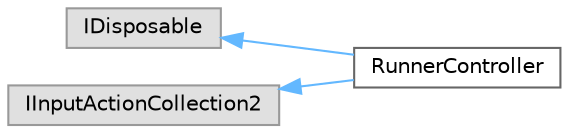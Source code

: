 digraph "Graphical Class Hierarchy"
{
 // LATEX_PDF_SIZE
  bgcolor="transparent";
  edge [fontname=Helvetica,fontsize=10,labelfontname=Helvetica,labelfontsize=10];
  node [fontname=Helvetica,fontsize=10,shape=box,height=0.2,width=0.4];
  rankdir="LR";
  Node0 [label="IDisposable",height=0.2,width=0.4,color="grey60", fillcolor="#E0E0E0", style="filled",tooltip=" "];
  Node0 -> Node1 [dir="back",color="steelblue1",style="solid"];
  Node1 [label="RunnerController",height=0.2,width=0.4,color="grey40", fillcolor="white", style="filled",URL="$class_runner_controller.html",tooltip=" "];
  Node2 [label="IInputActionCollection2",height=0.2,width=0.4,color="grey60", fillcolor="#E0E0E0", style="filled",tooltip=" "];
  Node2 -> Node1 [dir="back",color="steelblue1",style="solid"];
}
